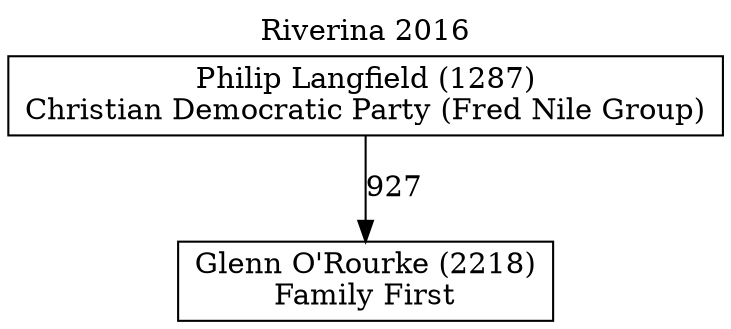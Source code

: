 // House preference flow
digraph "Glenn O'Rourke (2218)_Riverina_2016" {
	graph [label="Riverina 2016" labelloc=t mclimit=10]
	node [shape=box]
	"Glenn O'Rourke (2218)" [label="Glenn O'Rourke (2218)
Family First"]
	"Philip Langfield (1287)" [label="Philip Langfield (1287)
Christian Democratic Party (Fred Nile Group)"]
	"Philip Langfield (1287)" -> "Glenn O'Rourke (2218)" [label=927]
}
